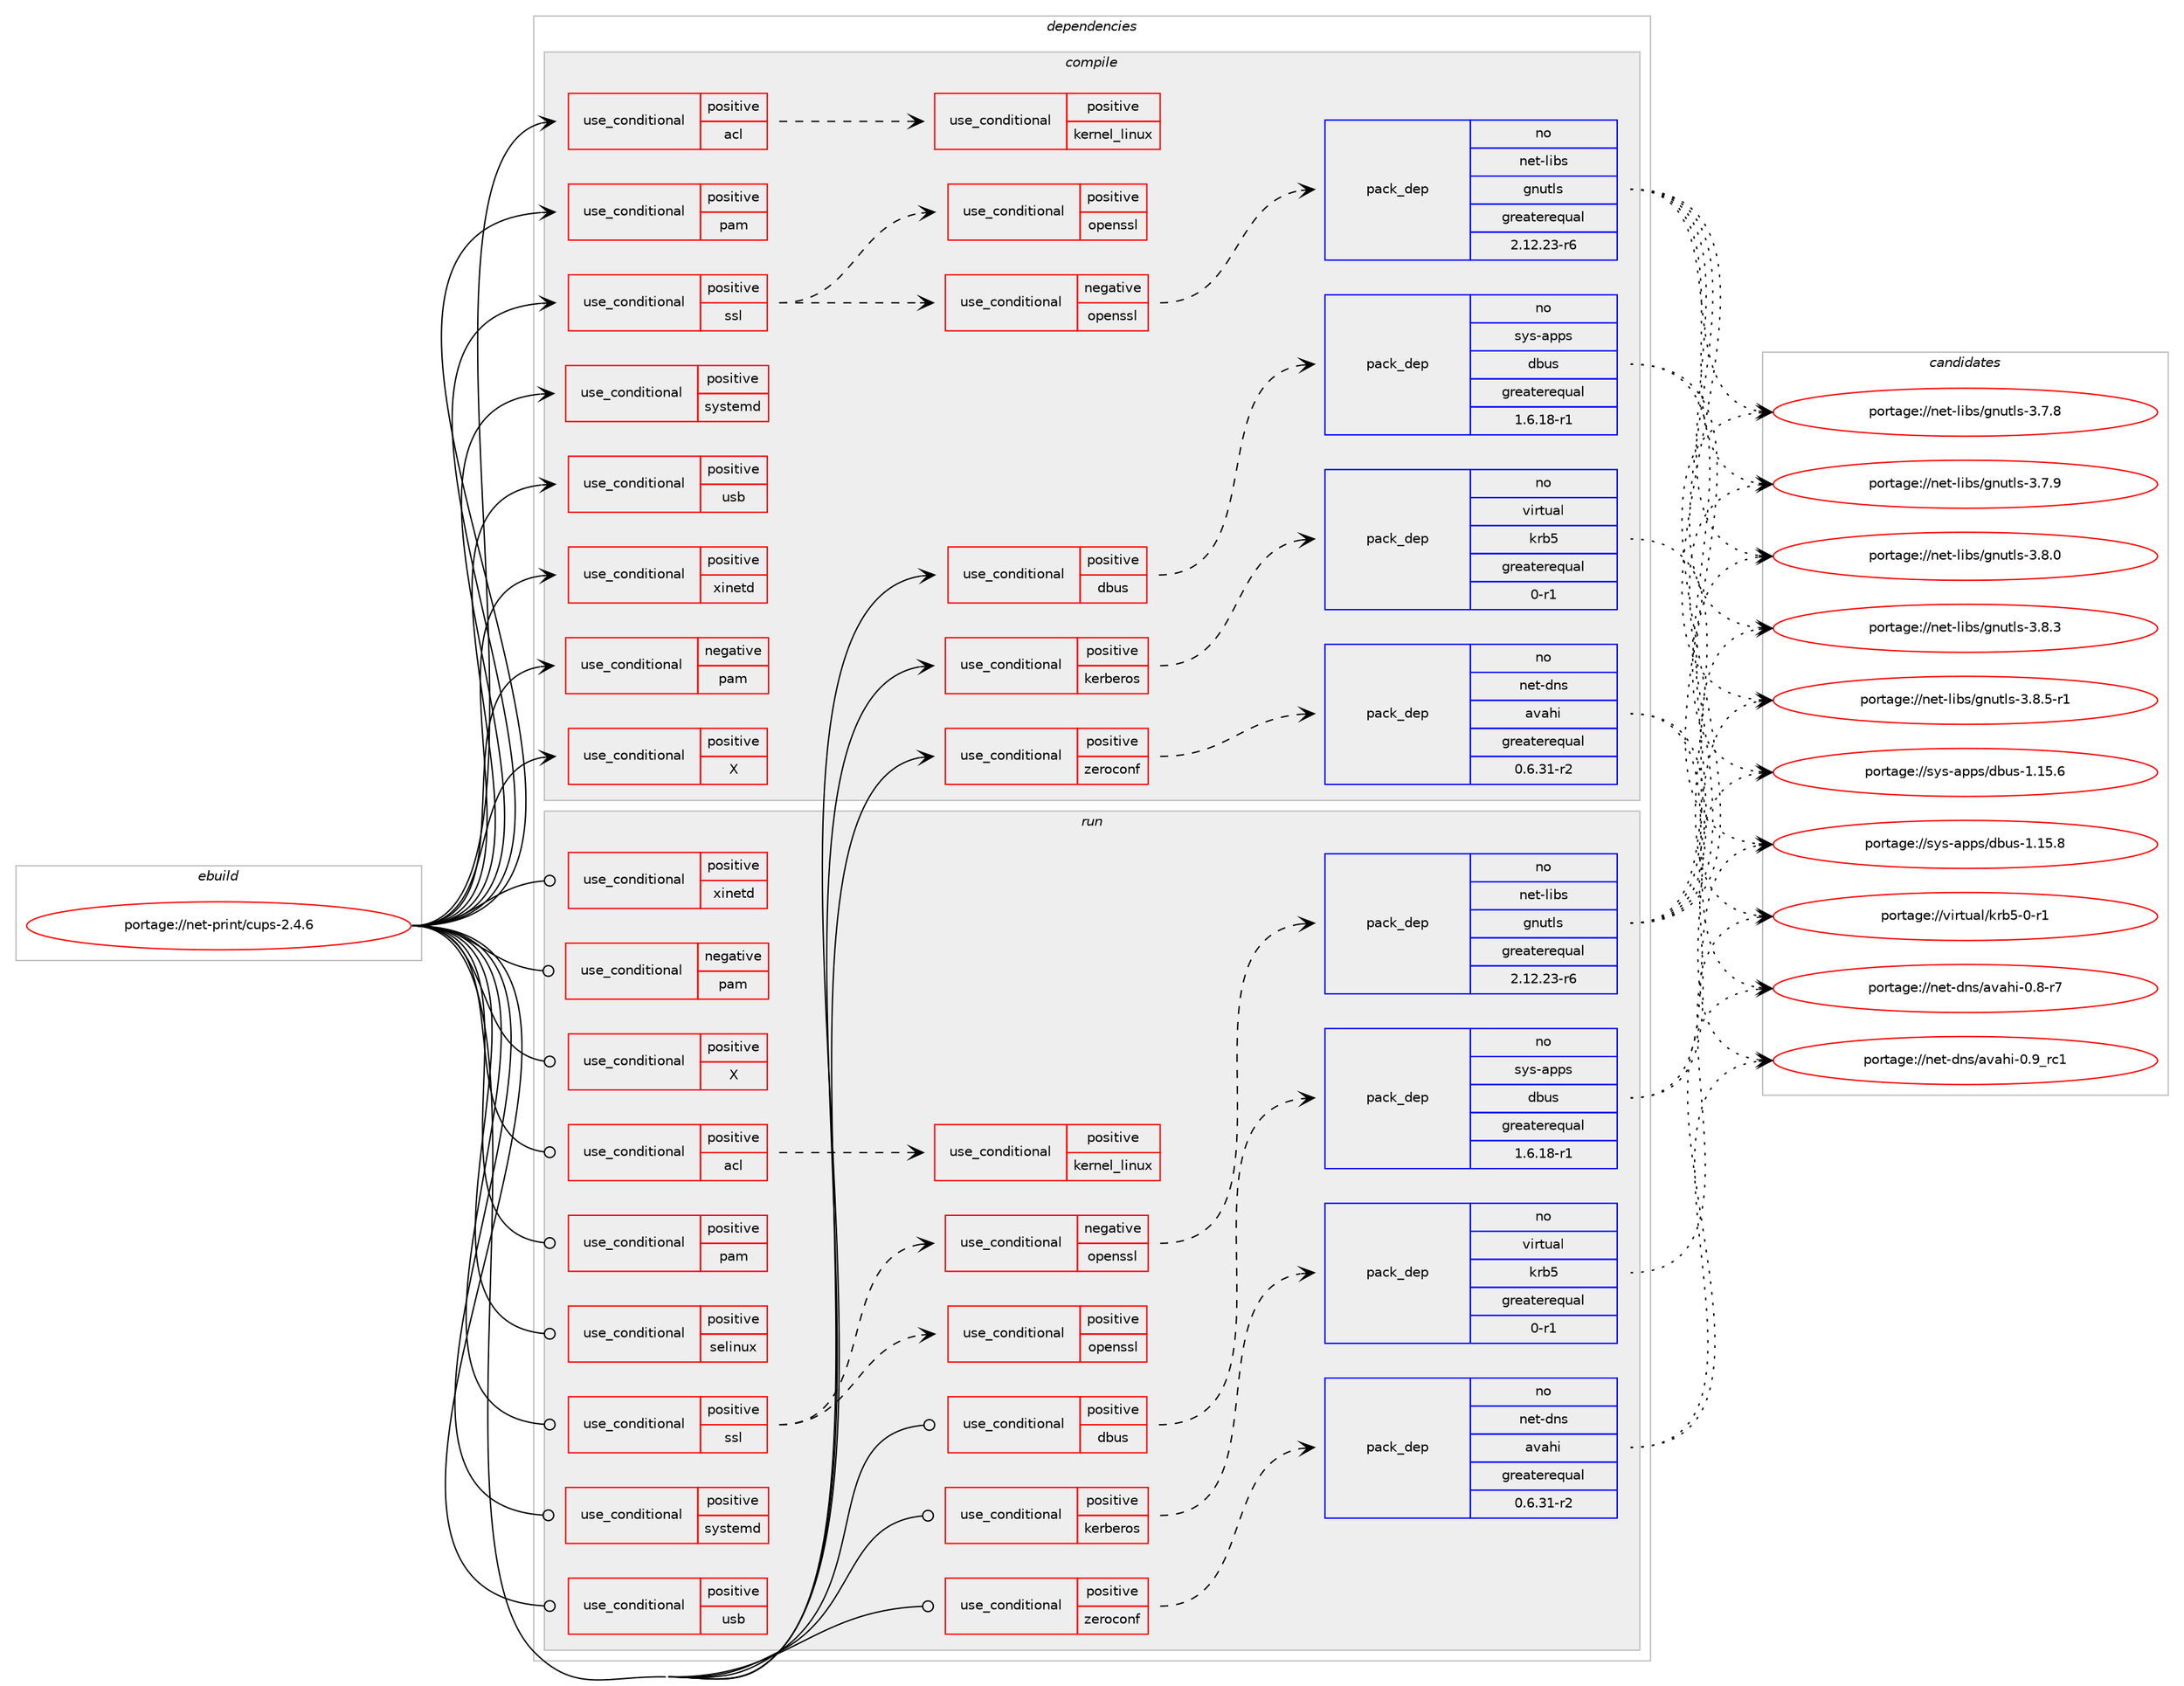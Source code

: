 digraph prolog {

# *************
# Graph options
# *************

newrank=true;
concentrate=true;
compound=true;
graph [rankdir=LR,fontname=Helvetica,fontsize=10,ranksep=1.5];#, ranksep=2.5, nodesep=0.2];
edge  [arrowhead=vee];
node  [fontname=Helvetica,fontsize=10];

# **********
# The ebuild
# **********

subgraph cluster_leftcol {
color=gray;
rank=same;
label=<<i>ebuild</i>>;
id [label="portage://net-print/cups-2.4.6", color=red, width=4, href="../net-print/cups-2.4.6.svg"];
}

# ****************
# The dependencies
# ****************

subgraph cluster_midcol {
color=gray;
label=<<i>dependencies</i>>;
subgraph cluster_compile {
fillcolor="#eeeeee";
style=filled;
label=<<i>compile</i>>;
subgraph cond98375 {
dependency193677 [label=<<TABLE BORDER="0" CELLBORDER="1" CELLSPACING="0" CELLPADDING="4"><TR><TD ROWSPAN="3" CELLPADDING="10">use_conditional</TD></TR><TR><TD>negative</TD></TR><TR><TD>pam</TD></TR></TABLE>>, shape=none, color=red];
# *** BEGIN UNKNOWN DEPENDENCY TYPE (TODO) ***
# dependency193677 -> package_dependency(portage://net-print/cups-2.4.6,install,no,virtual,libcrypt,none,[,,],any_same_slot,[])
# *** END UNKNOWN DEPENDENCY TYPE (TODO) ***

}
id:e -> dependency193677:w [weight=20,style="solid",arrowhead="vee"];
subgraph cond98376 {
dependency193678 [label=<<TABLE BORDER="0" CELLBORDER="1" CELLSPACING="0" CELLPADDING="4"><TR><TD ROWSPAN="3" CELLPADDING="10">use_conditional</TD></TR><TR><TD>positive</TD></TR><TR><TD>X</TD></TR></TABLE>>, shape=none, color=red];
# *** BEGIN UNKNOWN DEPENDENCY TYPE (TODO) ***
# dependency193678 -> package_dependency(portage://net-print/cups-2.4.6,install,no,x11-misc,xdg-utils,none,[,,],[],[])
# *** END UNKNOWN DEPENDENCY TYPE (TODO) ***

}
id:e -> dependency193678:w [weight=20,style="solid",arrowhead="vee"];
subgraph cond98377 {
dependency193679 [label=<<TABLE BORDER="0" CELLBORDER="1" CELLSPACING="0" CELLPADDING="4"><TR><TD ROWSPAN="3" CELLPADDING="10">use_conditional</TD></TR><TR><TD>positive</TD></TR><TR><TD>acl</TD></TR></TABLE>>, shape=none, color=red];
subgraph cond98378 {
dependency193680 [label=<<TABLE BORDER="0" CELLBORDER="1" CELLSPACING="0" CELLPADDING="4"><TR><TD ROWSPAN="3" CELLPADDING="10">use_conditional</TD></TR><TR><TD>positive</TD></TR><TR><TD>kernel_linux</TD></TR></TABLE>>, shape=none, color=red];
# *** BEGIN UNKNOWN DEPENDENCY TYPE (TODO) ***
# dependency193680 -> package_dependency(portage://net-print/cups-2.4.6,install,no,sys-apps,acl,none,[,,],[],[])
# *** END UNKNOWN DEPENDENCY TYPE (TODO) ***

# *** BEGIN UNKNOWN DEPENDENCY TYPE (TODO) ***
# dependency193680 -> package_dependency(portage://net-print/cups-2.4.6,install,no,sys-apps,attr,none,[,,],[],[])
# *** END UNKNOWN DEPENDENCY TYPE (TODO) ***

}
dependency193679:e -> dependency193680:w [weight=20,style="dashed",arrowhead="vee"];
}
id:e -> dependency193679:w [weight=20,style="solid",arrowhead="vee"];
subgraph cond98379 {
dependency193681 [label=<<TABLE BORDER="0" CELLBORDER="1" CELLSPACING="0" CELLPADDING="4"><TR><TD ROWSPAN="3" CELLPADDING="10">use_conditional</TD></TR><TR><TD>positive</TD></TR><TR><TD>dbus</TD></TR></TABLE>>, shape=none, color=red];
subgraph pack92605 {
dependency193682 [label=<<TABLE BORDER="0" CELLBORDER="1" CELLSPACING="0" CELLPADDING="4" WIDTH="220"><TR><TD ROWSPAN="6" CELLPADDING="30">pack_dep</TD></TR><TR><TD WIDTH="110">no</TD></TR><TR><TD>sys-apps</TD></TR><TR><TD>dbus</TD></TR><TR><TD>greaterequal</TD></TR><TR><TD>1.6.18-r1</TD></TR></TABLE>>, shape=none, color=blue];
}
dependency193681:e -> dependency193682:w [weight=20,style="dashed",arrowhead="vee"];
}
id:e -> dependency193681:w [weight=20,style="solid",arrowhead="vee"];
subgraph cond98380 {
dependency193683 [label=<<TABLE BORDER="0" CELLBORDER="1" CELLSPACING="0" CELLPADDING="4"><TR><TD ROWSPAN="3" CELLPADDING="10">use_conditional</TD></TR><TR><TD>positive</TD></TR><TR><TD>kerberos</TD></TR></TABLE>>, shape=none, color=red];
subgraph pack92606 {
dependency193684 [label=<<TABLE BORDER="0" CELLBORDER="1" CELLSPACING="0" CELLPADDING="4" WIDTH="220"><TR><TD ROWSPAN="6" CELLPADDING="30">pack_dep</TD></TR><TR><TD WIDTH="110">no</TD></TR><TR><TD>virtual</TD></TR><TR><TD>krb5</TD></TR><TR><TD>greaterequal</TD></TR><TR><TD>0-r1</TD></TR></TABLE>>, shape=none, color=blue];
}
dependency193683:e -> dependency193684:w [weight=20,style="dashed",arrowhead="vee"];
}
id:e -> dependency193683:w [weight=20,style="solid",arrowhead="vee"];
subgraph cond98381 {
dependency193685 [label=<<TABLE BORDER="0" CELLBORDER="1" CELLSPACING="0" CELLPADDING="4"><TR><TD ROWSPAN="3" CELLPADDING="10">use_conditional</TD></TR><TR><TD>positive</TD></TR><TR><TD>pam</TD></TR></TABLE>>, shape=none, color=red];
# *** BEGIN UNKNOWN DEPENDENCY TYPE (TODO) ***
# dependency193685 -> package_dependency(portage://net-print/cups-2.4.6,install,no,sys-libs,pam,none,[,,],[],[])
# *** END UNKNOWN DEPENDENCY TYPE (TODO) ***

}
id:e -> dependency193685:w [weight=20,style="solid",arrowhead="vee"];
subgraph cond98382 {
dependency193686 [label=<<TABLE BORDER="0" CELLBORDER="1" CELLSPACING="0" CELLPADDING="4"><TR><TD ROWSPAN="3" CELLPADDING="10">use_conditional</TD></TR><TR><TD>positive</TD></TR><TR><TD>ssl</TD></TR></TABLE>>, shape=none, color=red];
subgraph cond98383 {
dependency193687 [label=<<TABLE BORDER="0" CELLBORDER="1" CELLSPACING="0" CELLPADDING="4"><TR><TD ROWSPAN="3" CELLPADDING="10">use_conditional</TD></TR><TR><TD>negative</TD></TR><TR><TD>openssl</TD></TR></TABLE>>, shape=none, color=red];
subgraph pack92607 {
dependency193688 [label=<<TABLE BORDER="0" CELLBORDER="1" CELLSPACING="0" CELLPADDING="4" WIDTH="220"><TR><TD ROWSPAN="6" CELLPADDING="30">pack_dep</TD></TR><TR><TD WIDTH="110">no</TD></TR><TR><TD>net-libs</TD></TR><TR><TD>gnutls</TD></TR><TR><TD>greaterequal</TD></TR><TR><TD>2.12.23-r6</TD></TR></TABLE>>, shape=none, color=blue];
}
dependency193687:e -> dependency193688:w [weight=20,style="dashed",arrowhead="vee"];
}
dependency193686:e -> dependency193687:w [weight=20,style="dashed",arrowhead="vee"];
subgraph cond98384 {
dependency193689 [label=<<TABLE BORDER="0" CELLBORDER="1" CELLSPACING="0" CELLPADDING="4"><TR><TD ROWSPAN="3" CELLPADDING="10">use_conditional</TD></TR><TR><TD>positive</TD></TR><TR><TD>openssl</TD></TR></TABLE>>, shape=none, color=red];
# *** BEGIN UNKNOWN DEPENDENCY TYPE (TODO) ***
# dependency193689 -> package_dependency(portage://net-print/cups-2.4.6,install,no,dev-libs,openssl,none,[,,],any_same_slot,[use(optenable(abi_x86_32),negative),use(optenable(abi_x86_64),negative),use(optenable(abi_x86_x32),negative),use(optenable(abi_mips_n32),negative),use(optenable(abi_mips_n64),negative),use(optenable(abi_mips_o32),negative),use(optenable(abi_s390_32),negative),use(optenable(abi_s390_64),negative)])
# *** END UNKNOWN DEPENDENCY TYPE (TODO) ***

}
dependency193686:e -> dependency193689:w [weight=20,style="dashed",arrowhead="vee"];
}
id:e -> dependency193686:w [weight=20,style="solid",arrowhead="vee"];
subgraph cond98385 {
dependency193690 [label=<<TABLE BORDER="0" CELLBORDER="1" CELLSPACING="0" CELLPADDING="4"><TR><TD ROWSPAN="3" CELLPADDING="10">use_conditional</TD></TR><TR><TD>positive</TD></TR><TR><TD>systemd</TD></TR></TABLE>>, shape=none, color=red];
# *** BEGIN UNKNOWN DEPENDENCY TYPE (TODO) ***
# dependency193690 -> package_dependency(portage://net-print/cups-2.4.6,install,no,sys-apps,systemd,none,[,,],[],[])
# *** END UNKNOWN DEPENDENCY TYPE (TODO) ***

}
id:e -> dependency193690:w [weight=20,style="solid",arrowhead="vee"];
subgraph cond98386 {
dependency193691 [label=<<TABLE BORDER="0" CELLBORDER="1" CELLSPACING="0" CELLPADDING="4"><TR><TD ROWSPAN="3" CELLPADDING="10">use_conditional</TD></TR><TR><TD>positive</TD></TR><TR><TD>usb</TD></TR></TABLE>>, shape=none, color=red];
# *** BEGIN UNKNOWN DEPENDENCY TYPE (TODO) ***
# dependency193691 -> package_dependency(portage://net-print/cups-2.4.6,install,no,virtual,libusb,none,[,,],[slot(1)],[])
# *** END UNKNOWN DEPENDENCY TYPE (TODO) ***

}
id:e -> dependency193691:w [weight=20,style="solid",arrowhead="vee"];
subgraph cond98387 {
dependency193692 [label=<<TABLE BORDER="0" CELLBORDER="1" CELLSPACING="0" CELLPADDING="4"><TR><TD ROWSPAN="3" CELLPADDING="10">use_conditional</TD></TR><TR><TD>positive</TD></TR><TR><TD>xinetd</TD></TR></TABLE>>, shape=none, color=red];
# *** BEGIN UNKNOWN DEPENDENCY TYPE (TODO) ***
# dependency193692 -> package_dependency(portage://net-print/cups-2.4.6,install,no,sys-apps,xinetd,none,[,,],[],[])
# *** END UNKNOWN DEPENDENCY TYPE (TODO) ***

}
id:e -> dependency193692:w [weight=20,style="solid",arrowhead="vee"];
subgraph cond98388 {
dependency193693 [label=<<TABLE BORDER="0" CELLBORDER="1" CELLSPACING="0" CELLPADDING="4"><TR><TD ROWSPAN="3" CELLPADDING="10">use_conditional</TD></TR><TR><TD>positive</TD></TR><TR><TD>zeroconf</TD></TR></TABLE>>, shape=none, color=red];
subgraph pack92608 {
dependency193694 [label=<<TABLE BORDER="0" CELLBORDER="1" CELLSPACING="0" CELLPADDING="4" WIDTH="220"><TR><TD ROWSPAN="6" CELLPADDING="30">pack_dep</TD></TR><TR><TD WIDTH="110">no</TD></TR><TR><TD>net-dns</TD></TR><TR><TD>avahi</TD></TR><TR><TD>greaterequal</TD></TR><TR><TD>0.6.31-r2</TD></TR></TABLE>>, shape=none, color=blue];
}
dependency193693:e -> dependency193694:w [weight=20,style="dashed",arrowhead="vee"];
}
id:e -> dependency193693:w [weight=20,style="solid",arrowhead="vee"];
# *** BEGIN UNKNOWN DEPENDENCY TYPE (TODO) ***
# id -> package_dependency(portage://net-print/cups-2.4.6,install,no,app-text,libpaper,none,[,,],any_same_slot,[])
# *** END UNKNOWN DEPENDENCY TYPE (TODO) ***

# *** BEGIN UNKNOWN DEPENDENCY TYPE (TODO) ***
# id -> package_dependency(portage://net-print/cups-2.4.6,install,no,sys-libs,zlib,none,[,,],[],[])
# *** END UNKNOWN DEPENDENCY TYPE (TODO) ***

}
subgraph cluster_compileandrun {
fillcolor="#eeeeee";
style=filled;
label=<<i>compile and run</i>>;
}
subgraph cluster_run {
fillcolor="#eeeeee";
style=filled;
label=<<i>run</i>>;
subgraph cond98389 {
dependency193695 [label=<<TABLE BORDER="0" CELLBORDER="1" CELLSPACING="0" CELLPADDING="4"><TR><TD ROWSPAN="3" CELLPADDING="10">use_conditional</TD></TR><TR><TD>negative</TD></TR><TR><TD>pam</TD></TR></TABLE>>, shape=none, color=red];
# *** BEGIN UNKNOWN DEPENDENCY TYPE (TODO) ***
# dependency193695 -> package_dependency(portage://net-print/cups-2.4.6,run,no,virtual,libcrypt,none,[,,],any_same_slot,[])
# *** END UNKNOWN DEPENDENCY TYPE (TODO) ***

}
id:e -> dependency193695:w [weight=20,style="solid",arrowhead="odot"];
subgraph cond98390 {
dependency193696 [label=<<TABLE BORDER="0" CELLBORDER="1" CELLSPACING="0" CELLPADDING="4"><TR><TD ROWSPAN="3" CELLPADDING="10">use_conditional</TD></TR><TR><TD>positive</TD></TR><TR><TD>X</TD></TR></TABLE>>, shape=none, color=red];
# *** BEGIN UNKNOWN DEPENDENCY TYPE (TODO) ***
# dependency193696 -> package_dependency(portage://net-print/cups-2.4.6,run,no,x11-misc,xdg-utils,none,[,,],[],[])
# *** END UNKNOWN DEPENDENCY TYPE (TODO) ***

}
id:e -> dependency193696:w [weight=20,style="solid",arrowhead="odot"];
subgraph cond98391 {
dependency193697 [label=<<TABLE BORDER="0" CELLBORDER="1" CELLSPACING="0" CELLPADDING="4"><TR><TD ROWSPAN="3" CELLPADDING="10">use_conditional</TD></TR><TR><TD>positive</TD></TR><TR><TD>acl</TD></TR></TABLE>>, shape=none, color=red];
subgraph cond98392 {
dependency193698 [label=<<TABLE BORDER="0" CELLBORDER="1" CELLSPACING="0" CELLPADDING="4"><TR><TD ROWSPAN="3" CELLPADDING="10">use_conditional</TD></TR><TR><TD>positive</TD></TR><TR><TD>kernel_linux</TD></TR></TABLE>>, shape=none, color=red];
# *** BEGIN UNKNOWN DEPENDENCY TYPE (TODO) ***
# dependency193698 -> package_dependency(portage://net-print/cups-2.4.6,run,no,sys-apps,acl,none,[,,],[],[])
# *** END UNKNOWN DEPENDENCY TYPE (TODO) ***

# *** BEGIN UNKNOWN DEPENDENCY TYPE (TODO) ***
# dependency193698 -> package_dependency(portage://net-print/cups-2.4.6,run,no,sys-apps,attr,none,[,,],[],[])
# *** END UNKNOWN DEPENDENCY TYPE (TODO) ***

}
dependency193697:e -> dependency193698:w [weight=20,style="dashed",arrowhead="vee"];
}
id:e -> dependency193697:w [weight=20,style="solid",arrowhead="odot"];
subgraph cond98393 {
dependency193699 [label=<<TABLE BORDER="0" CELLBORDER="1" CELLSPACING="0" CELLPADDING="4"><TR><TD ROWSPAN="3" CELLPADDING="10">use_conditional</TD></TR><TR><TD>positive</TD></TR><TR><TD>dbus</TD></TR></TABLE>>, shape=none, color=red];
subgraph pack92609 {
dependency193700 [label=<<TABLE BORDER="0" CELLBORDER="1" CELLSPACING="0" CELLPADDING="4" WIDTH="220"><TR><TD ROWSPAN="6" CELLPADDING="30">pack_dep</TD></TR><TR><TD WIDTH="110">no</TD></TR><TR><TD>sys-apps</TD></TR><TR><TD>dbus</TD></TR><TR><TD>greaterequal</TD></TR><TR><TD>1.6.18-r1</TD></TR></TABLE>>, shape=none, color=blue];
}
dependency193699:e -> dependency193700:w [weight=20,style="dashed",arrowhead="vee"];
}
id:e -> dependency193699:w [weight=20,style="solid",arrowhead="odot"];
subgraph cond98394 {
dependency193701 [label=<<TABLE BORDER="0" CELLBORDER="1" CELLSPACING="0" CELLPADDING="4"><TR><TD ROWSPAN="3" CELLPADDING="10">use_conditional</TD></TR><TR><TD>positive</TD></TR><TR><TD>kerberos</TD></TR></TABLE>>, shape=none, color=red];
subgraph pack92610 {
dependency193702 [label=<<TABLE BORDER="0" CELLBORDER="1" CELLSPACING="0" CELLPADDING="4" WIDTH="220"><TR><TD ROWSPAN="6" CELLPADDING="30">pack_dep</TD></TR><TR><TD WIDTH="110">no</TD></TR><TR><TD>virtual</TD></TR><TR><TD>krb5</TD></TR><TR><TD>greaterequal</TD></TR><TR><TD>0-r1</TD></TR></TABLE>>, shape=none, color=blue];
}
dependency193701:e -> dependency193702:w [weight=20,style="dashed",arrowhead="vee"];
}
id:e -> dependency193701:w [weight=20,style="solid",arrowhead="odot"];
subgraph cond98395 {
dependency193703 [label=<<TABLE BORDER="0" CELLBORDER="1" CELLSPACING="0" CELLPADDING="4"><TR><TD ROWSPAN="3" CELLPADDING="10">use_conditional</TD></TR><TR><TD>positive</TD></TR><TR><TD>pam</TD></TR></TABLE>>, shape=none, color=red];
# *** BEGIN UNKNOWN DEPENDENCY TYPE (TODO) ***
# dependency193703 -> package_dependency(portage://net-print/cups-2.4.6,run,no,sys-libs,pam,none,[,,],[],[])
# *** END UNKNOWN DEPENDENCY TYPE (TODO) ***

}
id:e -> dependency193703:w [weight=20,style="solid",arrowhead="odot"];
subgraph cond98396 {
dependency193704 [label=<<TABLE BORDER="0" CELLBORDER="1" CELLSPACING="0" CELLPADDING="4"><TR><TD ROWSPAN="3" CELLPADDING="10">use_conditional</TD></TR><TR><TD>positive</TD></TR><TR><TD>selinux</TD></TR></TABLE>>, shape=none, color=red];
# *** BEGIN UNKNOWN DEPENDENCY TYPE (TODO) ***
# dependency193704 -> package_dependency(portage://net-print/cups-2.4.6,run,no,sec-policy,selinux-cups,none,[,,],[],[])
# *** END UNKNOWN DEPENDENCY TYPE (TODO) ***

}
id:e -> dependency193704:w [weight=20,style="solid",arrowhead="odot"];
subgraph cond98397 {
dependency193705 [label=<<TABLE BORDER="0" CELLBORDER="1" CELLSPACING="0" CELLPADDING="4"><TR><TD ROWSPAN="3" CELLPADDING="10">use_conditional</TD></TR><TR><TD>positive</TD></TR><TR><TD>ssl</TD></TR></TABLE>>, shape=none, color=red];
subgraph cond98398 {
dependency193706 [label=<<TABLE BORDER="0" CELLBORDER="1" CELLSPACING="0" CELLPADDING="4"><TR><TD ROWSPAN="3" CELLPADDING="10">use_conditional</TD></TR><TR><TD>negative</TD></TR><TR><TD>openssl</TD></TR></TABLE>>, shape=none, color=red];
subgraph pack92611 {
dependency193707 [label=<<TABLE BORDER="0" CELLBORDER="1" CELLSPACING="0" CELLPADDING="4" WIDTH="220"><TR><TD ROWSPAN="6" CELLPADDING="30">pack_dep</TD></TR><TR><TD WIDTH="110">no</TD></TR><TR><TD>net-libs</TD></TR><TR><TD>gnutls</TD></TR><TR><TD>greaterequal</TD></TR><TR><TD>2.12.23-r6</TD></TR></TABLE>>, shape=none, color=blue];
}
dependency193706:e -> dependency193707:w [weight=20,style="dashed",arrowhead="vee"];
}
dependency193705:e -> dependency193706:w [weight=20,style="dashed",arrowhead="vee"];
subgraph cond98399 {
dependency193708 [label=<<TABLE BORDER="0" CELLBORDER="1" CELLSPACING="0" CELLPADDING="4"><TR><TD ROWSPAN="3" CELLPADDING="10">use_conditional</TD></TR><TR><TD>positive</TD></TR><TR><TD>openssl</TD></TR></TABLE>>, shape=none, color=red];
# *** BEGIN UNKNOWN DEPENDENCY TYPE (TODO) ***
# dependency193708 -> package_dependency(portage://net-print/cups-2.4.6,run,no,dev-libs,openssl,none,[,,],any_same_slot,[use(optenable(abi_x86_32),negative),use(optenable(abi_x86_64),negative),use(optenable(abi_x86_x32),negative),use(optenable(abi_mips_n32),negative),use(optenable(abi_mips_n64),negative),use(optenable(abi_mips_o32),negative),use(optenable(abi_s390_32),negative),use(optenable(abi_s390_64),negative)])
# *** END UNKNOWN DEPENDENCY TYPE (TODO) ***

}
dependency193705:e -> dependency193708:w [weight=20,style="dashed",arrowhead="vee"];
}
id:e -> dependency193705:w [weight=20,style="solid",arrowhead="odot"];
subgraph cond98400 {
dependency193709 [label=<<TABLE BORDER="0" CELLBORDER="1" CELLSPACING="0" CELLPADDING="4"><TR><TD ROWSPAN="3" CELLPADDING="10">use_conditional</TD></TR><TR><TD>positive</TD></TR><TR><TD>systemd</TD></TR></TABLE>>, shape=none, color=red];
# *** BEGIN UNKNOWN DEPENDENCY TYPE (TODO) ***
# dependency193709 -> package_dependency(portage://net-print/cups-2.4.6,run,no,sys-apps,systemd,none,[,,],[],[])
# *** END UNKNOWN DEPENDENCY TYPE (TODO) ***

}
id:e -> dependency193709:w [weight=20,style="solid",arrowhead="odot"];
subgraph cond98401 {
dependency193710 [label=<<TABLE BORDER="0" CELLBORDER="1" CELLSPACING="0" CELLPADDING="4"><TR><TD ROWSPAN="3" CELLPADDING="10">use_conditional</TD></TR><TR><TD>positive</TD></TR><TR><TD>usb</TD></TR></TABLE>>, shape=none, color=red];
# *** BEGIN UNKNOWN DEPENDENCY TYPE (TODO) ***
# dependency193710 -> package_dependency(portage://net-print/cups-2.4.6,run,no,virtual,libusb,none,[,,],[slot(1)],[])
# *** END UNKNOWN DEPENDENCY TYPE (TODO) ***

}
id:e -> dependency193710:w [weight=20,style="solid",arrowhead="odot"];
subgraph cond98402 {
dependency193711 [label=<<TABLE BORDER="0" CELLBORDER="1" CELLSPACING="0" CELLPADDING="4"><TR><TD ROWSPAN="3" CELLPADDING="10">use_conditional</TD></TR><TR><TD>positive</TD></TR><TR><TD>xinetd</TD></TR></TABLE>>, shape=none, color=red];
# *** BEGIN UNKNOWN DEPENDENCY TYPE (TODO) ***
# dependency193711 -> package_dependency(portage://net-print/cups-2.4.6,run,no,sys-apps,xinetd,none,[,,],[],[])
# *** END UNKNOWN DEPENDENCY TYPE (TODO) ***

}
id:e -> dependency193711:w [weight=20,style="solid",arrowhead="odot"];
subgraph cond98403 {
dependency193712 [label=<<TABLE BORDER="0" CELLBORDER="1" CELLSPACING="0" CELLPADDING="4"><TR><TD ROWSPAN="3" CELLPADDING="10">use_conditional</TD></TR><TR><TD>positive</TD></TR><TR><TD>zeroconf</TD></TR></TABLE>>, shape=none, color=red];
subgraph pack92612 {
dependency193713 [label=<<TABLE BORDER="0" CELLBORDER="1" CELLSPACING="0" CELLPADDING="4" WIDTH="220"><TR><TD ROWSPAN="6" CELLPADDING="30">pack_dep</TD></TR><TR><TD WIDTH="110">no</TD></TR><TR><TD>net-dns</TD></TR><TR><TD>avahi</TD></TR><TR><TD>greaterequal</TD></TR><TR><TD>0.6.31-r2</TD></TR></TABLE>>, shape=none, color=blue];
}
dependency193712:e -> dependency193713:w [weight=20,style="dashed",arrowhead="vee"];
}
id:e -> dependency193712:w [weight=20,style="solid",arrowhead="odot"];
# *** BEGIN UNKNOWN DEPENDENCY TYPE (TODO) ***
# id -> package_dependency(portage://net-print/cups-2.4.6,run,no,acct-group,lp,none,[,,],[],[])
# *** END UNKNOWN DEPENDENCY TYPE (TODO) ***

# *** BEGIN UNKNOWN DEPENDENCY TYPE (TODO) ***
# id -> package_dependency(portage://net-print/cups-2.4.6,run,no,acct-group,lpadmin,none,[,,],[],[])
# *** END UNKNOWN DEPENDENCY TYPE (TODO) ***

# *** BEGIN UNKNOWN DEPENDENCY TYPE (TODO) ***
# id -> package_dependency(portage://net-print/cups-2.4.6,run,no,app-text,libpaper,none,[,,],any_same_slot,[])
# *** END UNKNOWN DEPENDENCY TYPE (TODO) ***

# *** BEGIN UNKNOWN DEPENDENCY TYPE (TODO) ***
# id -> package_dependency(portage://net-print/cups-2.4.6,run,no,sys-libs,zlib,none,[,,],[],[])
# *** END UNKNOWN DEPENDENCY TYPE (TODO) ***

}
}

# **************
# The candidates
# **************

subgraph cluster_choices {
rank=same;
color=gray;
label=<<i>candidates</i>>;

subgraph choice92605 {
color=black;
nodesep=1;
choice1151211154597112112115471009811711545494649534654 [label="portage://sys-apps/dbus-1.15.6", color=red, width=4,href="../sys-apps/dbus-1.15.6.svg"];
choice1151211154597112112115471009811711545494649534656 [label="portage://sys-apps/dbus-1.15.8", color=red, width=4,href="../sys-apps/dbus-1.15.8.svg"];
dependency193682:e -> choice1151211154597112112115471009811711545494649534654:w [style=dotted,weight="100"];
dependency193682:e -> choice1151211154597112112115471009811711545494649534656:w [style=dotted,weight="100"];
}
subgraph choice92606 {
color=black;
nodesep=1;
choice1181051141161179710847107114985345484511449 [label="portage://virtual/krb5-0-r1", color=red, width=4,href="../virtual/krb5-0-r1.svg"];
dependency193684:e -> choice1181051141161179710847107114985345484511449:w [style=dotted,weight="100"];
}
subgraph choice92607 {
color=black;
nodesep=1;
choice110101116451081059811547103110117116108115455146554656 [label="portage://net-libs/gnutls-3.7.8", color=red, width=4,href="../net-libs/gnutls-3.7.8.svg"];
choice110101116451081059811547103110117116108115455146554657 [label="portage://net-libs/gnutls-3.7.9", color=red, width=4,href="../net-libs/gnutls-3.7.9.svg"];
choice110101116451081059811547103110117116108115455146564648 [label="portage://net-libs/gnutls-3.8.0", color=red, width=4,href="../net-libs/gnutls-3.8.0.svg"];
choice110101116451081059811547103110117116108115455146564651 [label="portage://net-libs/gnutls-3.8.3", color=red, width=4,href="../net-libs/gnutls-3.8.3.svg"];
choice1101011164510810598115471031101171161081154551465646534511449 [label="portage://net-libs/gnutls-3.8.5-r1", color=red, width=4,href="../net-libs/gnutls-3.8.5-r1.svg"];
dependency193688:e -> choice110101116451081059811547103110117116108115455146554656:w [style=dotted,weight="100"];
dependency193688:e -> choice110101116451081059811547103110117116108115455146554657:w [style=dotted,weight="100"];
dependency193688:e -> choice110101116451081059811547103110117116108115455146564648:w [style=dotted,weight="100"];
dependency193688:e -> choice110101116451081059811547103110117116108115455146564651:w [style=dotted,weight="100"];
dependency193688:e -> choice1101011164510810598115471031101171161081154551465646534511449:w [style=dotted,weight="100"];
}
subgraph choice92608 {
color=black;
nodesep=1;
choice11010111645100110115479711897104105454846564511455 [label="portage://net-dns/avahi-0.8-r7", color=red, width=4,href="../net-dns/avahi-0.8-r7.svg"];
choice1101011164510011011547971189710410545484657951149949 [label="portage://net-dns/avahi-0.9_rc1", color=red, width=4,href="../net-dns/avahi-0.9_rc1.svg"];
dependency193694:e -> choice11010111645100110115479711897104105454846564511455:w [style=dotted,weight="100"];
dependency193694:e -> choice1101011164510011011547971189710410545484657951149949:w [style=dotted,weight="100"];
}
subgraph choice92609 {
color=black;
nodesep=1;
choice1151211154597112112115471009811711545494649534654 [label="portage://sys-apps/dbus-1.15.6", color=red, width=4,href="../sys-apps/dbus-1.15.6.svg"];
choice1151211154597112112115471009811711545494649534656 [label="portage://sys-apps/dbus-1.15.8", color=red, width=4,href="../sys-apps/dbus-1.15.8.svg"];
dependency193700:e -> choice1151211154597112112115471009811711545494649534654:w [style=dotted,weight="100"];
dependency193700:e -> choice1151211154597112112115471009811711545494649534656:w [style=dotted,weight="100"];
}
subgraph choice92610 {
color=black;
nodesep=1;
choice1181051141161179710847107114985345484511449 [label="portage://virtual/krb5-0-r1", color=red, width=4,href="../virtual/krb5-0-r1.svg"];
dependency193702:e -> choice1181051141161179710847107114985345484511449:w [style=dotted,weight="100"];
}
subgraph choice92611 {
color=black;
nodesep=1;
choice110101116451081059811547103110117116108115455146554656 [label="portage://net-libs/gnutls-3.7.8", color=red, width=4,href="../net-libs/gnutls-3.7.8.svg"];
choice110101116451081059811547103110117116108115455146554657 [label="portage://net-libs/gnutls-3.7.9", color=red, width=4,href="../net-libs/gnutls-3.7.9.svg"];
choice110101116451081059811547103110117116108115455146564648 [label="portage://net-libs/gnutls-3.8.0", color=red, width=4,href="../net-libs/gnutls-3.8.0.svg"];
choice110101116451081059811547103110117116108115455146564651 [label="portage://net-libs/gnutls-3.8.3", color=red, width=4,href="../net-libs/gnutls-3.8.3.svg"];
choice1101011164510810598115471031101171161081154551465646534511449 [label="portage://net-libs/gnutls-3.8.5-r1", color=red, width=4,href="../net-libs/gnutls-3.8.5-r1.svg"];
dependency193707:e -> choice110101116451081059811547103110117116108115455146554656:w [style=dotted,weight="100"];
dependency193707:e -> choice110101116451081059811547103110117116108115455146554657:w [style=dotted,weight="100"];
dependency193707:e -> choice110101116451081059811547103110117116108115455146564648:w [style=dotted,weight="100"];
dependency193707:e -> choice110101116451081059811547103110117116108115455146564651:w [style=dotted,weight="100"];
dependency193707:e -> choice1101011164510810598115471031101171161081154551465646534511449:w [style=dotted,weight="100"];
}
subgraph choice92612 {
color=black;
nodesep=1;
choice11010111645100110115479711897104105454846564511455 [label="portage://net-dns/avahi-0.8-r7", color=red, width=4,href="../net-dns/avahi-0.8-r7.svg"];
choice1101011164510011011547971189710410545484657951149949 [label="portage://net-dns/avahi-0.9_rc1", color=red, width=4,href="../net-dns/avahi-0.9_rc1.svg"];
dependency193713:e -> choice11010111645100110115479711897104105454846564511455:w [style=dotted,weight="100"];
dependency193713:e -> choice1101011164510011011547971189710410545484657951149949:w [style=dotted,weight="100"];
}
}

}
